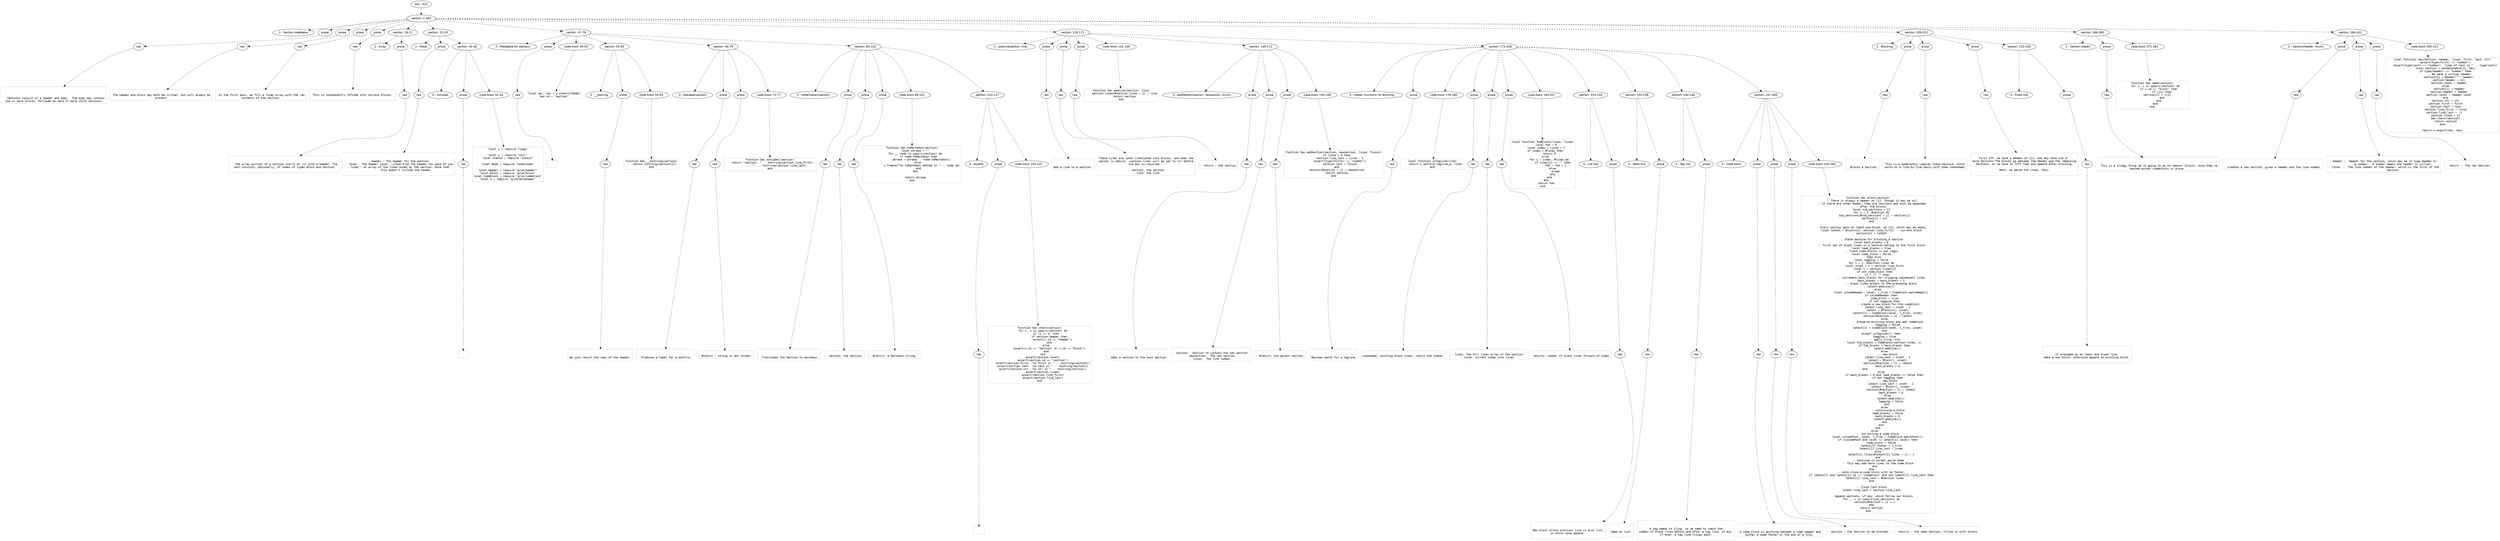 digraph hierarchy {

node [fontname=Helvetica]
edge [style=dashed]

doc_0 [label="doc - 422"]


doc_0 -> { section_1}
{rank=same; section_1}

section_1 [label="section: 1-383"]


section_1 -> { header_2 prose_3 prose_4 prose_5 prose_6 section_7 section_8 section_9 section_10 section_11 section_12 section_13}
{rank=same; header_2 prose_3 prose_4 prose_5 prose_6 section_7 section_8 section_9 section_10 section_11 section_12 section_13}

header_2 [label="1 : Section metatable"]

prose_3 [label="prose"]

prose_4 [label="prose"]

prose_5 [label="prose"]

prose_6 [label="prose"]

section_7 [label="section: 16-21"]

section_8 [label="section: 22-29"]

section_9 [label="section: 47-79"]

section_10 [label="section: 128-171"]

section_11 [label="section: 209-222"]

section_12 [label="section: 366-383"]

section_13 [label="section: 384-422"]


prose_3 -> { raw_14}
{rank=same; raw_14}

raw_14 [label="raw"]


raw_14 -> leaf_15
leaf_15  [color=Gray,shape=rectangle,fontname=Inconsolata,label="


   Sections consist of a header and body.  The body may contain
 one or more blocks, followed by zero or more child sections.
"]
prose_4 -> { raw_16}
{rank=same; raw_16}

raw_16 [label="raw"]


raw_16 -> leaf_17
leaf_17  [color=Gray,shape=rectangle,fontname=Inconsolata,label="
 The header and block may both be virtual, but will always be
 present.
"]
prose_5 -> { raw_18}
{rank=same; raw_18}

raw_18 [label="raw"]


raw_18 -> leaf_19
leaf_19  [color=Gray,shape=rectangle,fontname=Inconsolata,label="
 In the first pass, we fill a lines array with the raw
 contents of the section. 
"]
prose_6 -> { raw_20}
{rank=same; raw_20}

raw_20 [label="raw"]


raw_20 -> leaf_21
leaf_21  [color=Gray,shape=rectangle,fontname=Inconsolata,label="
 This is subsequently refined into various blocks. 

"]
section_7 -> { header_22 prose_23}
{rank=same; header_22 prose_23}

header_22 [label="2 : Array"]

prose_23 [label="prose"]


prose_23 -> { raw_24}
{rank=same; raw_24}

raw_24 [label="raw"]


raw_24 -> leaf_25
leaf_25  [color=Gray,shape=rectangle,fontname=Inconsolata,label="

   The array portion of a section starts at [1] with a header. The
 rest consists, optionally, of nodes of types Block and Section.

"]
section_8 -> { header_26 prose_27 section_28}
{rank=same; header_26 prose_27 section_28}

header_26 [label="2 : Fields"]

prose_27 [label="prose"]

section_28 [label="section: 30-46"]


prose_27 -> { raw_29}
{rank=same; raw_29}

raw_29 [label="raw"]


raw_29 -> leaf_30
leaf_30  [color=Gray,shape=rectangle,fontname=Inconsolata,label="

 - header : The header for the section.
 - level : The header level, lifted from the header for ease of use
 - lines : An array of the lines owned by the section. Note that 
           this doesn't include the header. 

"]
section_28 -> { header_31 prose_32 codeblock_33}
{rank=same; header_31 prose_32 codeblock_33}

header_31 [label="3 : Includes"]

prose_32 [label="prose"]

codeblock_33 [label="code block 32-44"]


prose_32 -> { raw_34}
{rank=same; raw_34}

raw_34 [label="raw"]


raw_34 -> leaf_35
leaf_35  [color=Gray,shape=rectangle,fontname=Inconsolata,label="
"]
codeblock_33 -> leaf_36
leaf_36  [color=Gray,shape=rectangle,fontname=Inconsolata,label="local L = require \"lpeg\"

local u = require \"util\"
local status = require \"status\"

local Node = require \"node/node\"

local Header = require \"grym/header\"
local Block = require \"grym/block\"
local Codeblock = require \"grym/codeblock\"
local m = require \"grym/morphemes\""]
section_9 -> { header_37 prose_38 codeblock_39 section_40 section_41 section_42}
{rank=same; header_37 prose_38 codeblock_39 section_40 section_41 section_42}

header_37 [label="2 : Metatable for sections"]

prose_38 [label="prose"]

codeblock_39 [label="code block 49-53"]

section_40 [label="section: 55-65"]

section_41 [label="section: 66-79"]

section_42 [label="section: 80-102"]


prose_38 -> { raw_43}
{rank=same; raw_43}

raw_43 [label="raw"]


raw_43 -> leaf_44
leaf_44  [color=Gray,shape=rectangle,fontname=Inconsolata,label="
"]
codeblock_39 -> leaf_45
leaf_45  [color=Gray,shape=rectangle,fontname=Inconsolata,label="local Sec, sec = u.inherit(Node)
Sec.id = \"section\"
"]
section_40 -> { header_46 prose_47 codeblock_48}
{rank=same; header_46 prose_47 codeblock_48}

header_46 [label="3 : __tostring"]

prose_47 [label="prose"]

codeblock_48 [label="code block 59-63"]


prose_47 -> { raw_49}
{rank=same; raw_49}

raw_49 [label="raw"]


raw_49 -> leaf_50
leaf_50  [color=Gray,shape=rectangle,fontname=Inconsolata,label="

We just return the repr of the header.
"]
codeblock_48 -> leaf_51
leaf_51  [color=Gray,shape=rectangle,fontname=Inconsolata,label="function Sec.__tostring(section)
    return tostring(section[1])
end"]
section_41 -> { header_52 prose_53 prose_54 codeblock_55}
{rank=same; header_52 prose_53 prose_54 codeblock_55}

header_52 [label="3 : dotLabel(section)"]

prose_53 [label="prose"]

prose_54 [label="prose"]

codeblock_55 [label="code block 72-77"]


prose_53 -> { raw_56}
{rank=same; raw_56}

raw_56 [label="raw"]


raw_56 -> leaf_57
leaf_57  [color=Gray,shape=rectangle,fontname=Inconsolata,label="

  Produces a label for a dotfile.
"]
prose_54 -> { raw_58}
{rank=same; raw_58}

raw_58 [label="raw"]


raw_58 -> leaf_59
leaf_59  [color=Gray,shape=rectangle,fontname=Inconsolata,label="
- #return : string in dot format.
"]
codeblock_55 -> leaf_60
leaf_60  [color=Gray,shape=rectangle,fontname=Inconsolata,label="function Sec.dotLabel(section)
    return \"section: \" .. tostring(section.line_first) 
        .. \"-\" .. tostring(section.line_last)
end"]
section_42 -> { header_61 prose_62 prose_63 prose_64 codeblock_65 section_66}
{rank=same; header_61 prose_62 prose_63 prose_64 codeblock_65 section_66}

header_61 [label="3 : toMarkdown(section)"]

prose_62 [label="prose"]

prose_63 [label="prose"]

prose_64 [label="prose"]

codeblock_65 [label="code block 88-101"]

section_66 [label="section: 103-127"]


prose_62 -> { raw_67}
{rank=same; raw_67}

raw_67 [label="raw"]


raw_67 -> leaf_68
leaf_68  [color=Gray,shape=rectangle,fontname=Inconsolata,label="

  Translates the Section to markdown.
"]
prose_63 -> { raw_69}
{rank=same; raw_69}

raw_69 [label="raw"]


raw_69 -> leaf_70
leaf_70  [color=Gray,shape=rectangle,fontname=Inconsolata,label="
- section: the Section.
"]
prose_64 -> { raw_71}
{rank=same; raw_71}

raw_71 [label="raw"]


raw_71 -> leaf_72
leaf_72  [color=Gray,shape=rectangle,fontname=Inconsolata,label="
- #return: A Markdown string.  
"]
codeblock_65 -> leaf_73
leaf_73  [color=Gray,shape=rectangle,fontname=Inconsolata,label="function Sec.toMarkdown(section)
    local phrase = \"\"
    for _, node in ipairs(section) do
        if node.toMarkdown then
            phrase = phrase .. node:toMarkdown()
        else 
            u.freeze(\"no toMarkdown method in \" .. node.id)
        end
    end

    return phrase
end"]
section_66 -> { header_74 prose_75 codeblock_76}
{rank=same; header_74 prose_75 codeblock_76}

header_74 [label="4 : asserts"]

prose_75 [label="prose"]

codeblock_76 [label="code block 105-125"]


prose_75 -> { raw_77}
{rank=same; raw_77}

raw_77 [label="raw"]


raw_77 -> leaf_78
leaf_78  [color=Gray,shape=rectangle,fontname=Inconsolata,label="
"]
codeblock_76 -> leaf_79
leaf_79  [color=Gray,shape=rectangle,fontname=Inconsolata,label="function Sec.check(section)
    for i, v in ipairs(section) do
        if (i == 1) then
            if section.header then
                assert(v.id == \"header\")
            end
        else
            assert(v.id == \"section\" or v.id == \"block\")
        end
    end
    assert(section.level)
    assert(section.id == \"section\")
    assert(section.first, \"no first in \" .. tostring(section))
    assert(section.last, \"no last in \" .. tostring(section))
    assert(section.str, \"no str in \" .. tostring(section))
    assert(section.lines)
    assert(section.line_first)
    assert(section.line_last)
end"]
section_10 -> { header_80 prose_81 prose_82 prose_83 codeblock_84 section_85 section_86}
{rank=same; header_80 prose_81 prose_82 prose_83 codeblock_84 section_85 section_86}

header_80 [label="2 : addLine(section, line) "]

prose_81 [label="prose"]

prose_82 [label="prose"]

prose_83 [label="prose"]

codeblock_84 [label="code block 141-146"]

section_85 [label="section: 149-171"]

section_86 [label="section: 172-246"]


prose_81 -> { raw_87}
{rank=same; raw_87}

raw_87 [label="raw"]


raw_87 -> leaf_88
leaf_88  [color=Gray,shape=rectangle,fontname=Inconsolata,label="

Add a line to a section.
"]
prose_82 -> { raw_89}
{rank=same; raw_89}

raw_89 [label="raw"]


raw_89 -> leaf_90
leaf_90  [color=Gray,shape=rectangle,fontname=Inconsolata,label="
These lines are later translated into blocks, and when the
parser is mature, =section.line= will be set to nil before
the Doc is returned.  
 
- section: the section
- line: the line
"]
prose_83 -> { raw_91}
{rank=same; raw_91}

raw_91 [label="raw"]


raw_91 -> leaf_92
leaf_92  [color=Gray,shape=rectangle,fontname=Inconsolata,label="
- return : the section
"]
codeblock_84 -> leaf_93
leaf_93  [color=Gray,shape=rectangle,fontname=Inconsolata,label="function Sec.addLine(section, line)
    section.lines[#section.lines + 1] = line
    return section
end"]
section_85 -> { header_94 prose_95 prose_96 prose_97 codeblock_98}
{rank=same; header_94 prose_95 prose_96 prose_97 codeblock_98}

header_94 [label="3 : addSection(section, newsection, linum)"]

prose_95 [label="prose"]

prose_96 [label="prose"]

prose_97 [label="prose"]

codeblock_98 [label="code block 159-169"]


prose_95 -> { raw_99}
{rank=same; raw_99}

raw_99 [label="raw"]


raw_99 -> leaf_100
leaf_100  [color=Gray,shape=rectangle,fontname=Inconsolata,label="

  Adds a section to the host section
"]
prose_96 -> { raw_101}
{rank=same; raw_101}

raw_101 [label="raw"]


raw_101 -> leaf_102
leaf_102  [color=Gray,shape=rectangle,fontname=Inconsolata,label="
- section:  Section to contain the new section.
- newsection:  The new section.
- linum:  The line number.
"]
prose_97 -> { raw_103}
{rank=same; raw_103}

raw_103 [label="raw"]


raw_103 -> leaf_104
leaf_104  [color=Gray,shape=rectangle,fontname=Inconsolata,label="
- #return: the parent section.
"]
codeblock_98 -> leaf_105
leaf_105  [color=Gray,shape=rectangle,fontname=Inconsolata,label="function Sec.addSection(section, newsection, linum, finish)
    if linum > 0 then
        section.line_last = linum - 1
        assert(type(finish) == \"number\")
        section.last = finish
    end
    section[#section + 1] = newsection
    return section
end"]
section_86 -> { header_106 prose_107 codeblock_108 prose_109 prose_110 prose_111 codeblock_112 section_113 section_114 section_115 section_116}
{rank=same; header_106 prose_107 codeblock_108 prose_109 prose_110 prose_111 codeblock_112 section_113 section_114 section_115 section_116}

header_106 [label="3 : Helper Functions for Blocking"]

prose_107 [label="prose"]

codeblock_108 [label="code block 176-180"]

prose_109 [label="prose"]

prose_110 [label="prose"]

prose_111 [label="prose"]

codeblock_112 [label="code block 190-207"]

section_113 [label="section: 229-234"]

section_114 [label="section: 235-239"]

section_115 [label="section: 240-246"]

section_116 [label="section: 247-365"]


prose_107 -> { raw_117}
{rank=same; raw_117}

raw_117 [label="raw"]


raw_117 -> leaf_118
leaf_118  [color=Gray,shape=rectangle,fontname=Inconsolata,label="

Boolean match for a tagline
"]
codeblock_108 -> leaf_119
leaf_119  [color=Gray,shape=rectangle,fontname=Inconsolata,label="local function isTagline(line)
    return L.match(m.tagline_p, line)
end"]
prose_109 -> { raw_120}
{rank=same; raw_120}

raw_120 [label="raw"]


raw_120 -> leaf_121
leaf_121  [color=Gray,shape=rectangle,fontname=Inconsolata,label="
Lookahead, counting blank lines, return the number.
"]
prose_110 -> { raw_122}
{rank=same; raw_122}

raw_122 [label="raw"]


raw_122 -> leaf_123
leaf_123  [color=Gray,shape=rectangle,fontname=Inconsolata,label="
- lines: the full lines array of the section
- linum: current index into lines
"]
prose_111 -> { raw_124}
{rank=same; raw_124}

raw_124 [label="raw"]


raw_124 -> leaf_125
leaf_125  [color=Gray,shape=rectangle,fontname=Inconsolata,label="
- returns: number of blank lines forward of index
"]
codeblock_112 -> leaf_126
leaf_126  [color=Gray,shape=rectangle,fontname=Inconsolata,label="local function fwdBlanks(lines, linum)
    local fwd = 0
    local index = linum + 1
    if index > #lines then 
        return 0
    else 
        for i = index, #lines do
            if lines[i] == \"\" then
                fwd = fwd + 1
            else
                break
            end
        end
    end
    return fwd
end"]
section_113 -> { header_127 prose_128}
{rank=same; header_127 prose_128}

header_127 [label="4 : List line"]

prose_128 [label="prose"]


prose_128 -> { raw_129}
{rank=same; raw_129}

raw_129 [label="raw"]


raw_129 -> leaf_130
leaf_130  [color=Gray,shape=rectangle,fontname=Inconsolata,label="

New block unless previous line is also list,
in which case append. 

"]
section_114 -> { header_131 prose_132}
{rank=same; header_131 prose_132}

header_131 [label="4 : Table line"]

prose_132 [label="prose"]


prose_132 -> { raw_133}
{rank=same; raw_133}

raw_133 [label="raw"]


raw_133 -> leaf_134
leaf_134  [color=Gray,shape=rectangle,fontname=Inconsolata,label="

Same as list.

"]
section_115 -> { header_135 prose_136}
{rank=same; header_135 prose_136}

header_135 [label="4 : Tag line "]

prose_136 [label="prose"]


prose_136 -> { raw_137}
{rank=same; raw_137}

raw_137 [label="raw"]


raw_137 -> leaf_138
leaf_138  [color=Gray,shape=rectangle,fontname=Inconsolata,label="

A tag needs to cling, so we need to check the
number of blank lines before and after a tag line, if any.
If even, a tag line clings down.

"]
section_116 -> { header_139 prose_140 prose_141 prose_142 codeblock_143}
{rank=same; header_139 prose_140 prose_141 prose_142 codeblock_143}

header_139 [label="4 : Code block"]

prose_140 [label="prose"]

prose_141 [label="prose"]

prose_142 [label="prose"]

codeblock_143 [label="code block 256-364"]


prose_140 -> { raw_144}
{rank=same; raw_144}

raw_144 [label="raw"]


raw_144 -> leaf_145
leaf_145  [color=Gray,shape=rectangle,fontname=Inconsolata,label="

A code block is anything between a code header and
either a code footer or the end of a file. 
"]
prose_141 -> { raw_146}
{rank=same; raw_146}

raw_146 [label="raw"]


raw_146 -> leaf_147
leaf_147  [color=Gray,shape=rectangle,fontname=Inconsolata,label="
- section : the Section to be blocked
"]
prose_142 -> { raw_148}
{rank=same; raw_148}

raw_148 [label="raw"]


raw_148 -> leaf_149
leaf_149  [color=Gray,shape=rectangle,fontname=Inconsolata,label="
- returns : the same Section, filled in with blocks
"]
codeblock_143 -> leaf_150
leaf_150  [color=Gray,shape=rectangle,fontname=Inconsolata,label="function Sec.block(section)
    -- There is always a header at [1], though it may be nil
    -- If there are other Nodes, they are sections and must be appended
    -- after the blocks.
    local sub_sections = {}
    for i = 2, #section do
        sub_sections[#sub_sections + 1] = section[i]
        section[i] = nil
    end

    -- Every section gets at least one block, at [2], which may be empty.
    local latest = Block(nil, section.line_first) -- current block
    section[2] = latest

    -- State machine for blocking a section
    local back_blanks = 0
    -- first set of blank lines in a section belong to the first block
    local lead_blanks = true
    -- Track code blocks in own logic
    local code_block = false
    -- Tags also
    local tagging = false
    for i = 1, #section.lines do
        local inset = i + section.line_first
        local l = section.lines[i]
        if not code_block then
            if l == \"\" then 
                -- increment back blanks for clinging subsequent lines
                back_blanks = back_blanks + 1
                -- blank lines attach to the preceding block
                latest:addLine(l)
            else
                local isCodeHeader, level, l_trim = Codeblock.matchHead(l)
                if isCodeHeader then
                    code_block = true
                    if not tagging then
                        -- create a new block for the codeblock
                        latest.line_last = inset - 1
                        latest = Block(nil, inset)
                        latest[1] = Codeblock(level, l_trim, inset)
                        section[#section + 1] = latest
                    else
                        -- preserve existing block and add codeblock
                        tagging = false
                        latest[1] = Codeblock(level, l_trim, inset)
                    end
                elseif isTagline(l) then
                    tagging = true
                    -- apply cling rule
                    local fwd_blanks = fwdBlanks(section.lines, i)
                    if fwd_blanks > back_blanks then
                        latest:addLine(l)
                    else
                        -- new block
                        latest.line_last = inset - 1
                        latest = Block(l, inset)
                        section[#section + 1] = latest
                        back_blanks = 0
                    end                        
                else
                    if back_blanks > 0 and lead_blanks == false then
                        if not tagging then
                        -- new block
                            latest.line_last = inset - 1
                            latest = Block(l, inset)
                            section[#section + 1] = latest
                            back_blanks = 0
                        else
                            latest:addLine(l)
                            tagging = false
                        end 
                    else
                        -- continuing a block
                        lead_blanks = false
                        back_blanks = 0
                        latest:addLine(l)
                    end
                end
            end
        else
            -- Collecting a code block
            local isCodeFoot, level, l_trim = Codeblock.matchFoot(l)
            if (isCodeFoot and level == latest[1].level) then
                code_block = false
                latest[1].footer = l_trim
                latest[1].line_last = inset
            else
                latest[1].lines[#latest[1].lines + 1] = l
            end
            -- Continue in normal parse mode
            -- This may add more lines to the code block
        end
    end
    -- Auto-close a code block with no footer.
    if latest[1] and latest[1].id == \"codeblock\" and not latest[1].line_last then
        latest[1].line_last = #section.lines
    end

    -- Close last block
    latest.line_last = section.line_last

    -- Append sections, if any, which follow our blocks
    for _, v in ipairs(sub_sections) do
        section[#section + 1] = v
    end
    return section
end"]
section_11 -> { header_151 prose_152 prose_153 prose_154 section_155}
{rank=same; header_151 prose_152 prose_153 prose_154 section_155}

header_151 [label="2 : Blocking"]

prose_152 [label="prose"]

prose_153 [label="prose"]

prose_154 [label="prose"]

section_155 [label="section: 223-228"]


prose_152 -> { raw_156}
{rank=same; raw_156}

raw_156 [label="raw"]


raw_156 -> leaf_157
leaf_157  [color=Gray,shape=rectangle,fontname=Inconsolata,label="

  Blocks a Section.
"]
prose_153 -> { raw_158}
{rank=same; raw_158}

raw_158 [label="raw"]


raw_158 -> leaf_159
leaf_159  [color=Gray,shape=rectangle,fontname=Inconsolata,label="
This is a moderately complex state machine, which
works on a line-by-line basis with some lookahead.
"]
prose_154 -> { raw_160}
{rank=same; raw_160}

raw_160 [label="raw"]


raw_160 -> leaf_161
leaf_161  [color=Gray,shape=rectangle,fontname=Inconsolata,label="
First off, we have a Header at [1], and may have one or 
more Sections The blocks go between the Header and the remaining
Sections, so we have to lift them and append after blocking.
 
Next, we parse the lines, thus:

"]
section_155 -> { header_162 prose_163}
{rank=same; header_162 prose_163}

header_162 [label="4 : Prose line"]

prose_163 [label="prose"]


prose_163 -> { raw_164}
{rank=same; raw_164}

raw_164 [label="raw"]


raw_164 -> leaf_165
leaf_165  [color=Gray,shape=rectangle,fontname=Inconsolata,label="

If preceded by at least one blank line,
make a new block, otherwise append to existing block.

"]
section_12 -> { header_166 prose_167 codeblock_168}
{rank=same; header_166 prose_167 codeblock_168}

header_166 [label="2 : Section:weed()"]

prose_167 [label="prose"]

codeblock_168 [label="code block 371-381"]


prose_167 -> { raw_169}
{rank=same; raw_169}

raw_169 [label="raw"]


raw_169 -> leaf_170
leaf_170  [color=Gray,shape=rectangle,fontname=Inconsolata,label="

  This is a kludgy thing we're going to do to remove 'blocks' once they've
become either codeblocks or prose.
"]
codeblock_168 -> leaf_171
leaf_171  [color=Gray,shape=rectangle,fontname=Inconsolata,label="function Sec.weed(section)
    for i, v in ipairs(section) do
        if v.id == \"block\" then
            if v[1] then
                section[i] = v[1]          
            end
        end
    end
end"]
section_13 -> { header_172 prose_173 prose_174 prose_175 codeblock_176}
{rank=same; header_172 prose_173 prose_174 prose_175 codeblock_176}

header_172 [label="2 : Section(header, linum)"]

prose_173 [label="prose"]

prose_174 [label="prose"]

prose_175 [label="prose"]

codeblock_176 [label="code block 395-421"]


prose_173 -> { raw_177}
{rank=same; raw_177}

raw_177 [label="raw"]


raw_177 -> leaf_178
leaf_178  [color=Gray,shape=rectangle,fontname=Inconsolata,label="

  Creates a new section, given a header and the line number.
"]
prose_174 -> { raw_179}
{rank=same; raw_179}

raw_179 [label="raw"]


raw_179 -> leaf_180
leaf_180  [color=Gray,shape=rectangle,fontname=Inconsolata,label="
- header :  Header for the section, which may be of type Header or 
            a number.  A number means the header is virtual.
- linum  :  The line number of the header, which is the first of the
            Section.
"]
prose_175 -> { raw_181}
{rank=same; raw_181}

raw_181 [label="raw"]


raw_181 -> leaf_182
leaf_182  [color=Gray,shape=rectangle,fontname=Inconsolata,label="
- return :  The new Section.
"]
codeblock_176 -> leaf_183
leaf_183  [color=Gray,shape=rectangle,fontname=Inconsolata,label="local function new(Section, header, linum, first, last, str)
    assert(type(first) == \"number\")
    assert(type(last) == \"number\", \"type of last is \" .. type(last))
    local section = setmetatable({}, Sec)
    if type(header) == \"number\" then
        -- We have a virtual header
        section[1] = Header(\"\", header)
        section.header = nil
        section.level = header
    else
        section[1] = header
        section.header = header
        section.level = header.level
    end
    section.str = str
    section.first = first
    section.last = last
    section.line_first = linum
    section.line_last = -1  
    section.lines = {}
    Sec.check(section)
    return section
end

return u.export(sec, new)"]

}

